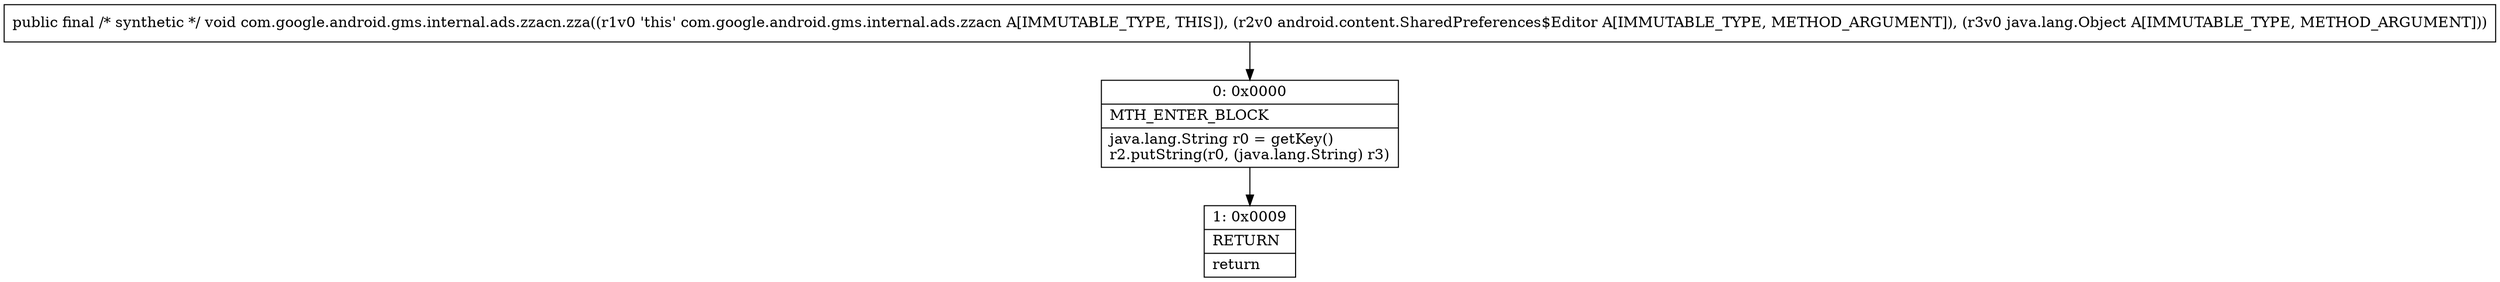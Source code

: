 digraph "CFG forcom.google.android.gms.internal.ads.zzacn.zza(Landroid\/content\/SharedPreferences$Editor;Ljava\/lang\/Object;)V" {
Node_0 [shape=record,label="{0\:\ 0x0000|MTH_ENTER_BLOCK\l|java.lang.String r0 = getKey()\lr2.putString(r0, (java.lang.String) r3)\l}"];
Node_1 [shape=record,label="{1\:\ 0x0009|RETURN\l|return\l}"];
MethodNode[shape=record,label="{public final \/* synthetic *\/ void com.google.android.gms.internal.ads.zzacn.zza((r1v0 'this' com.google.android.gms.internal.ads.zzacn A[IMMUTABLE_TYPE, THIS]), (r2v0 android.content.SharedPreferences$Editor A[IMMUTABLE_TYPE, METHOD_ARGUMENT]), (r3v0 java.lang.Object A[IMMUTABLE_TYPE, METHOD_ARGUMENT])) }"];
MethodNode -> Node_0;
Node_0 -> Node_1;
}

